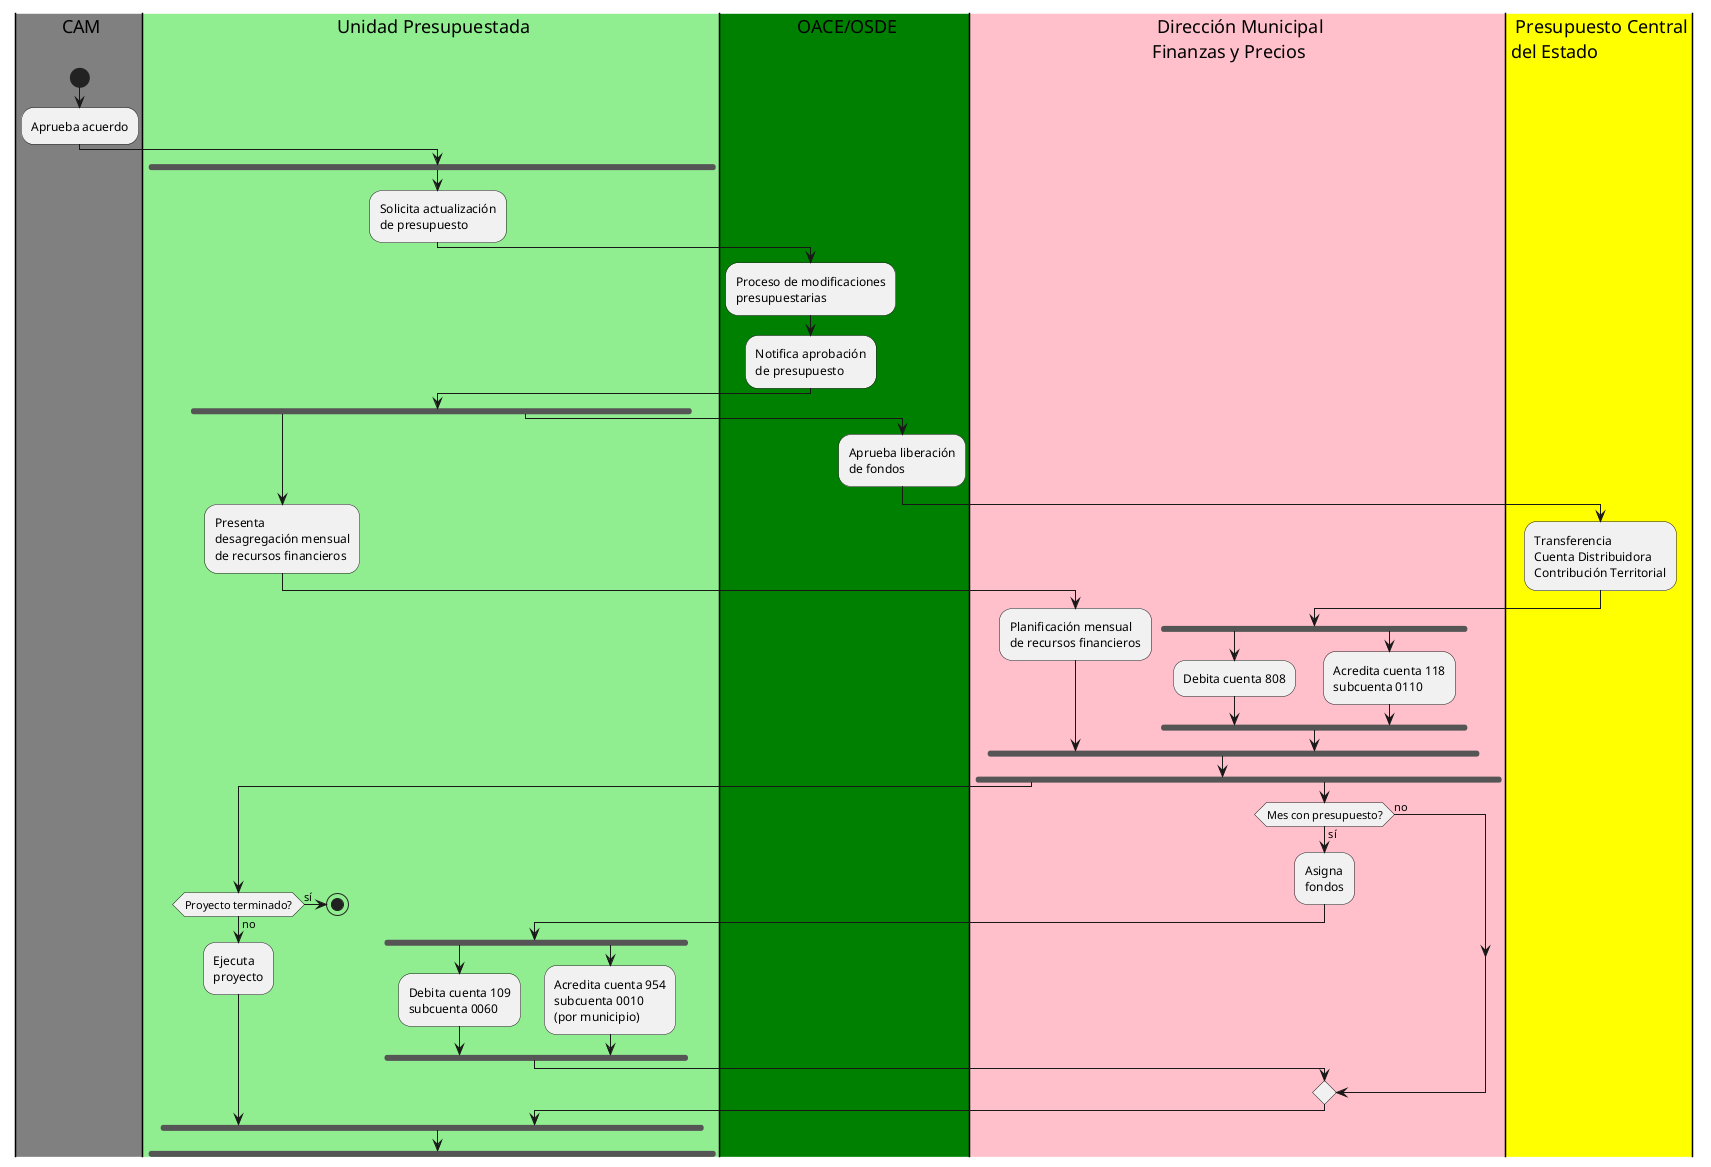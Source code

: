 @startuml
|#gray|cam| CAM
|#lightgreen|up| Unidad Presupuestada
|#green|osde| OACE/OSDE
|#pink|mfp| Dirección Municipal\nFinanzas y Precios
|#yellow|bank| Presupuesto Central\ndel Estado

|cam|
start
:Aprueba acuerdo;

|up|
fork
:Solicita actualización\nde presupuesto;
|osde|
:Proceso de modificaciones\npresupuestarias;

:Notifica aprobación\nde presupuesto;
|up|
fork
:Presenta\ndesagregación mensual\nde recursos financieros;
|mfp|
:Planificación mensual\nde recursos financieros;
fork again
|osde|
:Aprueba liberación\nde fondos;
|bank|
:Transferencia\nCuenta Distribuidora\nContribución Territorial;
|mfp|
fork
:Debita cuenta 808;
fork again
:Acredita cuenta 118\nsubcuenta 0110;
endfork
endfork
|mfp|
fork
|up|
if (Proyecto terminado?) then (no)
|up|
:Ejecuta\nproyecto;
else (sí)
stop
endif
fork again
|mfp|
if (Mes con presupuesto?) then (sí)
:Asigna\nfondos;
|up|
fork
:Debita cuenta 109\nsubcuenta 0060;
fork again
:Acredita cuenta 954\nsubcuenta 0010\n(por municipio);
endfork
else (no)
endif
@enduml

